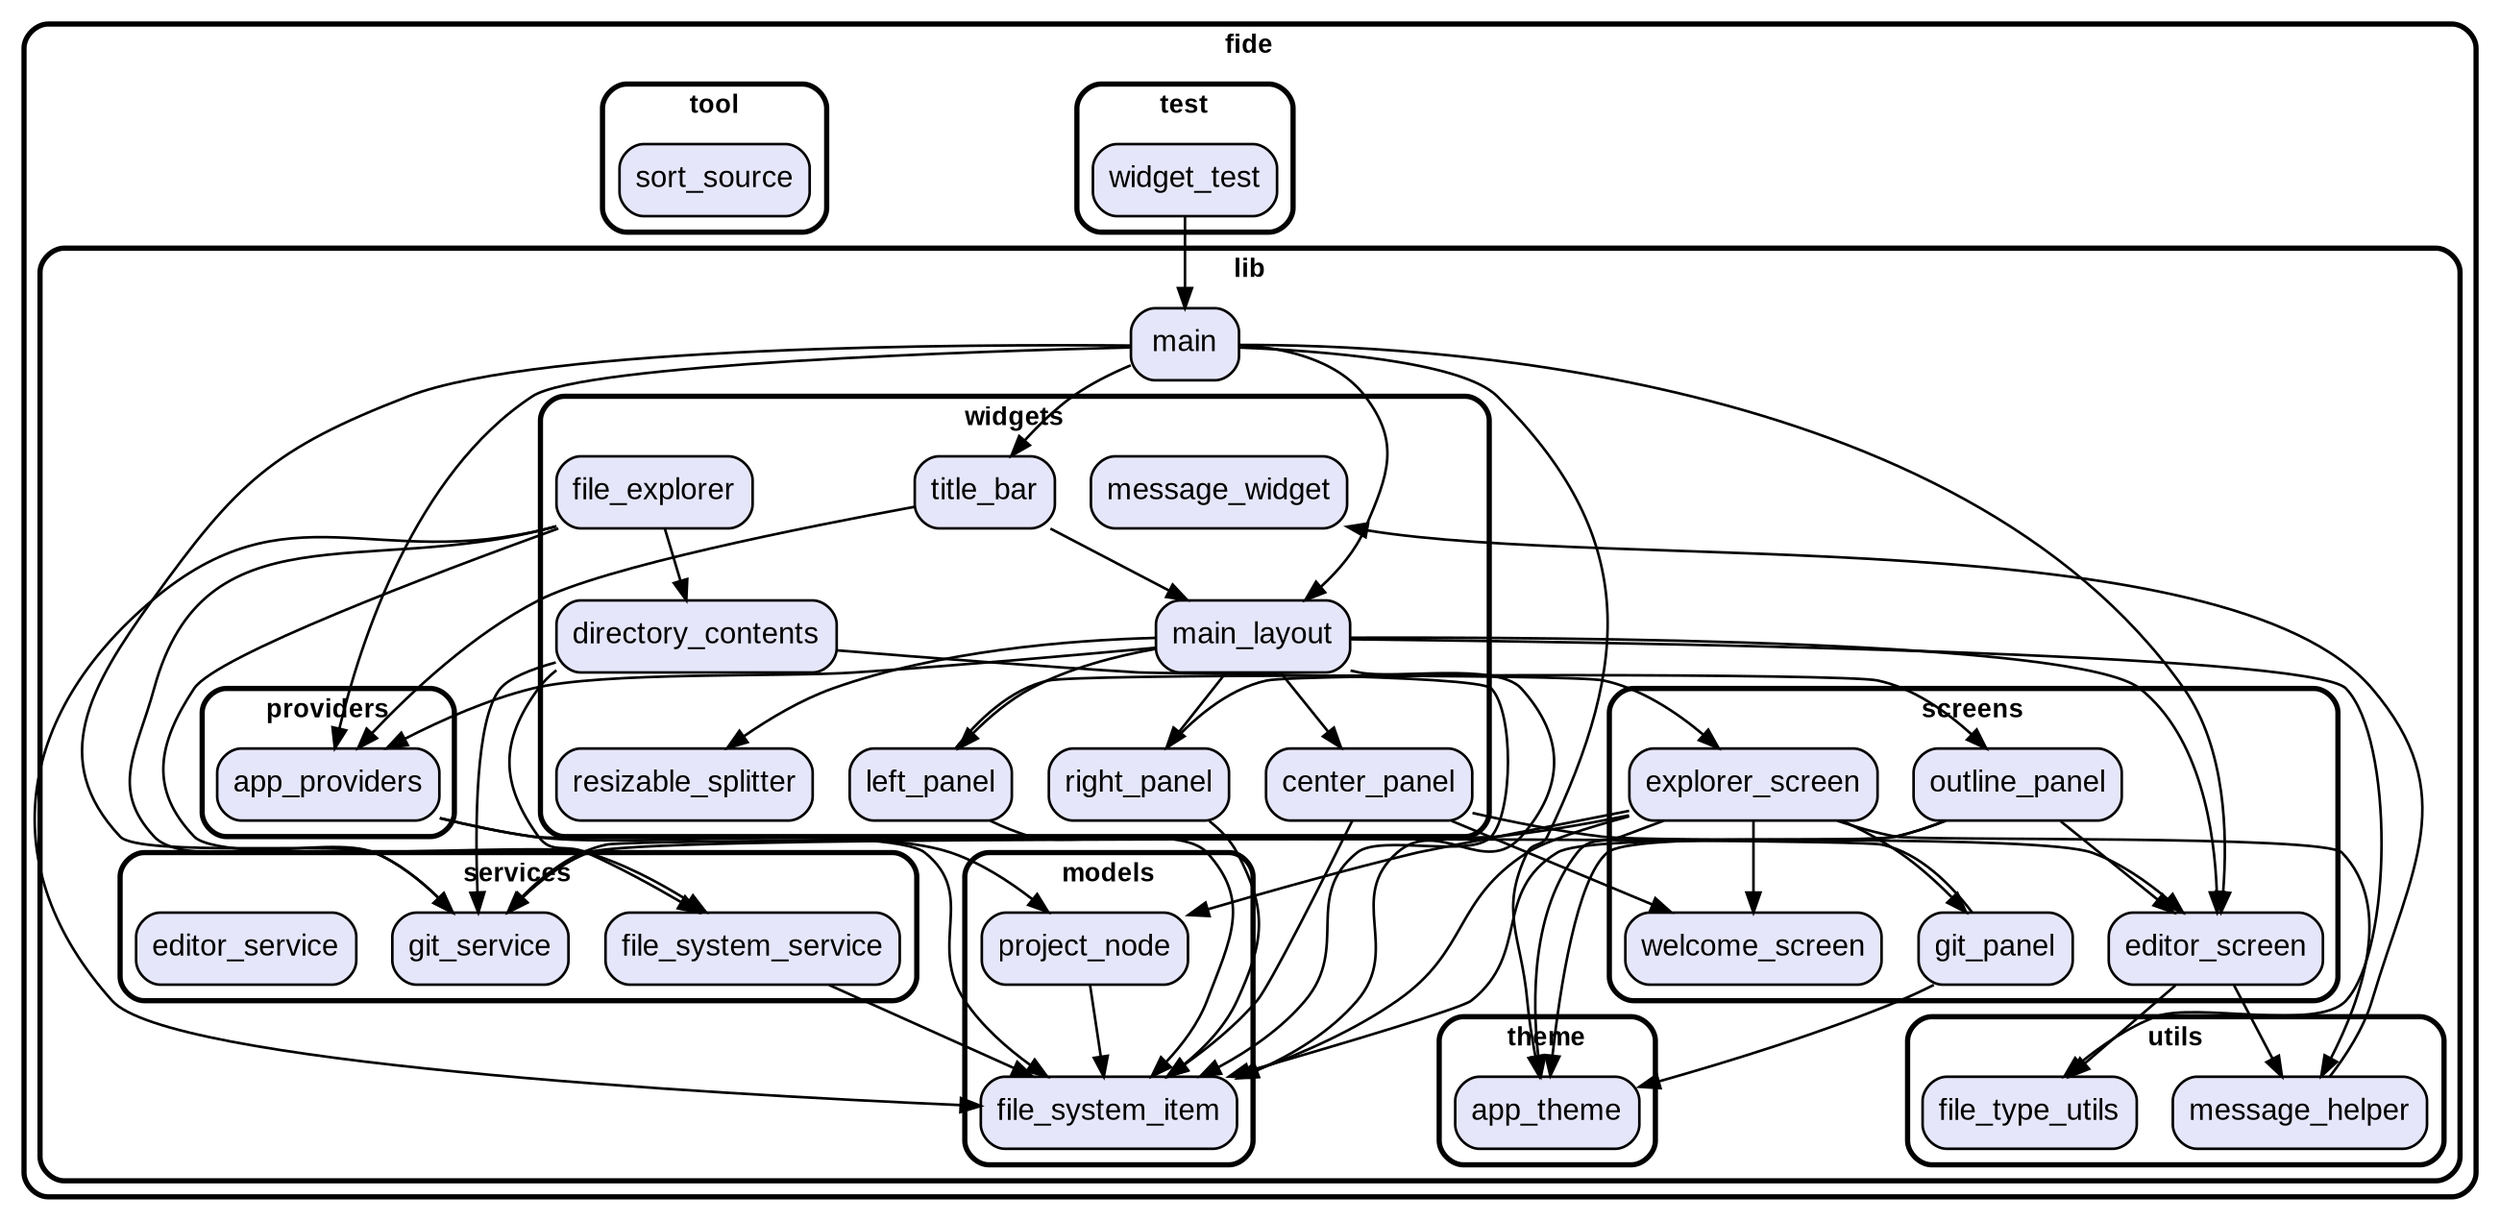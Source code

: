 digraph "" {
  graph [style=rounded fontname="Arial Black" fontsize=13 penwidth=2.6];
  node [shape=rect style="filled,rounded" fontname=Arial fontsize=15 fillcolor=Lavender penwidth=1.3];
  edge [penwidth=1.3];
  "/test/widget_test.dart" [label="widget_test"];
  "/lib/providers/app_providers.dart" [label="app_providers"];
  "/lib/utils/message_helper.dart" [label="message_helper"];
  "/lib/utils/file_type_utils.dart" [label="file_type_utils"];
  "/lib/models/project_node.dart" [label="project_node"];
  "/lib/models/file_system_item.dart" [label="file_system_item"];
  "/lib/screens/git_panel.dart" [label="git_panel"];
  "/lib/screens/explorer_screen.dart" [label="explorer_screen"];
  "/lib/screens/outline_panel.dart" [label="outline_panel"];
  "/lib/screens/editor_screen.dart" [label="editor_screen"];
  "/lib/screens/welcome_screen.dart" [label="welcome_screen"];
  "/lib/main.dart" [label="main"];
  "/lib/theme/app_theme.dart" [label="app_theme"];
  "/lib/services/git_service.dart" [label="git_service"];
  "/lib/services/file_system_service.dart" [label="file_system_service"];
  "/lib/services/editor_service.dart" [label="editor_service"];
  "/lib/widgets/resizable_splitter.dart" [label="resizable_splitter"];
  "/lib/widgets/directory_contents.dart" [label="directory_contents"];
  "/lib/widgets/title_bar.dart" [label="title_bar"];
  "/lib/widgets/main_layout.dart" [label="main_layout"];
  "/lib/widgets/file_explorer.dart" [label="file_explorer"];
  "/lib/widgets/message_widget.dart" [label="message_widget"];
  "/lib/widgets/left_panel.dart" [label="left_panel"];
  "/lib/widgets/center_panel.dart" [label="center_panel"];
  "/lib/widgets/right_panel.dart" [label="right_panel"];
  "/tool/sort_source.dart" [label="sort_source"];
  subgraph "cluster~" {
    label="fide";
    subgraph "cluster~/test" {
      label="test";
      "/test/widget_test.dart";
    }
    subgraph "cluster~/lib" {
      label="lib";
      "/lib/main.dart";
      subgraph "cluster~/lib/providers" {
        label="providers";
        "/lib/providers/app_providers.dart";
      }
      subgraph "cluster~/lib/utils" {
        label="utils";
        "/lib/utils/message_helper.dart";
        "/lib/utils/file_type_utils.dart";
      }
      subgraph "cluster~/lib/models" {
        label="models";
        "/lib/models/project_node.dart";
        "/lib/models/file_system_item.dart";
      }
      subgraph "cluster~/lib/screens" {
        label="screens";
        "/lib/screens/git_panel.dart";
        "/lib/screens/explorer_screen.dart";
        "/lib/screens/outline_panel.dart";
        "/lib/screens/editor_screen.dart";
        "/lib/screens/welcome_screen.dart";
      }
      subgraph "cluster~/lib/theme" {
        label="theme";
        "/lib/theme/app_theme.dart";
      }
      subgraph "cluster~/lib/services" {
        label="services";
        "/lib/services/git_service.dart";
        "/lib/services/file_system_service.dart";
        "/lib/services/editor_service.dart";
      }
      subgraph "cluster~/lib/widgets" {
        label="widgets";
        "/lib/widgets/resizable_splitter.dart";
        "/lib/widgets/directory_contents.dart";
        "/lib/widgets/title_bar.dart";
        "/lib/widgets/main_layout.dart";
        "/lib/widgets/file_explorer.dart";
        "/lib/widgets/message_widget.dart";
        "/lib/widgets/left_panel.dart";
        "/lib/widgets/center_panel.dart";
        "/lib/widgets/right_panel.dart";
      }
    }
    subgraph "cluster~/tool" {
      label="tool";
      "/tool/sort_source.dart";
    }
  }
  "/test/widget_test.dart" -> "/lib/main.dart";
  "/lib/providers/app_providers.dart" -> "/lib/models/file_system_item.dart";
  "/lib/providers/app_providers.dart" -> "/lib/models/project_node.dart";
  "/lib/utils/message_helper.dart" -> "/lib/widgets/message_widget.dart";
  "/lib/models/project_node.dart" -> "/lib/models/file_system_item.dart";
  "/lib/screens/git_panel.dart" -> "/lib/theme/app_theme.dart";
  "/lib/screens/git_panel.dart" -> "/lib/services/git_service.dart";
  "/lib/screens/explorer_screen.dart" -> "/lib/models/project_node.dart";
  "/lib/screens/explorer_screen.dart" -> "/lib/models/file_system_item.dart";
  "/lib/screens/explorer_screen.dart" -> "/lib/services/git_service.dart";
  "/lib/screens/explorer_screen.dart" -> "/lib/utils/message_helper.dart";
  "/lib/screens/explorer_screen.dart" -> "/lib/screens/welcome_screen.dart";
  "/lib/screens/explorer_screen.dart" -> "/lib/screens/git_panel.dart";
  "/lib/screens/explorer_screen.dart" -> "/lib/theme/app_theme.dart";
  "/lib/screens/outline_panel.dart" -> "/lib/theme/app_theme.dart";
  "/lib/screens/outline_panel.dart" -> "/lib/models/file_system_item.dart";
  "/lib/screens/outline_panel.dart" -> "/lib/screens/editor_screen.dart";
  "/lib/screens/editor_screen.dart" -> "/lib/utils/message_helper.dart";
  "/lib/screens/editor_screen.dart" -> "/lib/utils/file_type_utils.dart";
  "/lib/main.dart" -> "/lib/providers/app_providers.dart";
  "/lib/main.dart" -> "/lib/widgets/main_layout.dart";
  "/lib/main.dart" -> "/lib/widgets/title_bar.dart";
  "/lib/main.dart" -> "/lib/screens/editor_screen.dart";
  "/lib/main.dart" -> "/lib/services/git_service.dart";
  "/lib/main.dart" -> "/lib/theme/app_theme.dart";
  "/lib/services/file_system_service.dart" -> "/lib/models/file_system_item.dart";
  "/lib/widgets/directory_contents.dart" -> "/lib/services/file_system_service.dart";
  "/lib/widgets/directory_contents.dart" -> "/lib/services/git_service.dart";
  "/lib/widgets/directory_contents.dart" -> "/lib/models/file_system_item.dart";
  "/lib/widgets/title_bar.dart" -> "/lib/providers/app_providers.dart";
  "/lib/widgets/title_bar.dart" -> "/lib/widgets/main_layout.dart";
  "/lib/widgets/main_layout.dart" -> "/lib/screens/editor_screen.dart";
  "/lib/widgets/main_layout.dart" -> "/lib/providers/app_providers.dart";
  "/lib/widgets/main_layout.dart" -> "/lib/models/file_system_item.dart";
  "/lib/widgets/main_layout.dart" -> "/lib/utils/file_type_utils.dart";
  "/lib/widgets/main_layout.dart" -> "/lib/widgets/resizable_splitter.dart";
  "/lib/widgets/main_layout.dart" -> "/lib/widgets/left_panel.dart";
  "/lib/widgets/main_layout.dart" -> "/lib/widgets/center_panel.dart";
  "/lib/widgets/main_layout.dart" -> "/lib/widgets/right_panel.dart";
  "/lib/widgets/file_explorer.dart" -> "/lib/services/file_system_service.dart";
  "/lib/widgets/file_explorer.dart" -> "/lib/services/git_service.dart";
  "/lib/widgets/file_explorer.dart" -> "/lib/models/file_system_item.dart";
  "/lib/widgets/file_explorer.dart" -> "/lib/widgets/directory_contents.dart";
  "/lib/widgets/left_panel.dart" -> "/lib/screens/explorer_screen.dart";
  "/lib/widgets/left_panel.dart" -> "/lib/models/file_system_item.dart";
  "/lib/widgets/center_panel.dart" -> "/lib/screens/welcome_screen.dart";
  "/lib/widgets/center_panel.dart" -> "/lib/screens/editor_screen.dart";
  "/lib/widgets/center_panel.dart" -> "/lib/models/file_system_item.dart";
  "/lib/widgets/right_panel.dart" -> "/lib/screens/outline_panel.dart";
  "/lib/widgets/right_panel.dart" -> "/lib/models/file_system_item.dart";
}
